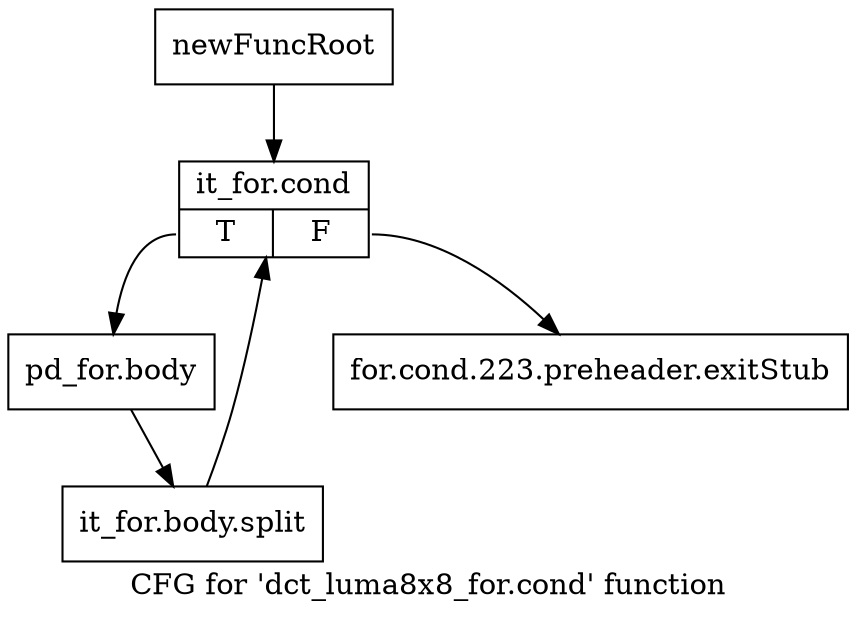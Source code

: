 digraph "CFG for 'dct_luma8x8_for.cond' function" {
	label="CFG for 'dct_luma8x8_for.cond' function";

	Node0x2f97ac0 [shape=record,label="{newFuncRoot}"];
	Node0x2f97ac0 -> Node0x2f97b60;
	Node0x2f97b10 [shape=record,label="{for.cond.223.preheader.exitStub}"];
	Node0x2f97b60 [shape=record,label="{it_for.cond|{<s0>T|<s1>F}}"];
	Node0x2f97b60:s0 -> Node0x2f97bb0;
	Node0x2f97b60:s1 -> Node0x2f97b10;
	Node0x2f97bb0 [shape=record,label="{pd_for.body}"];
	Node0x2f97bb0 -> Node0x3840a80;
	Node0x3840a80 [shape=record,label="{it_for.body.split}"];
	Node0x3840a80 -> Node0x2f97b60;
}
